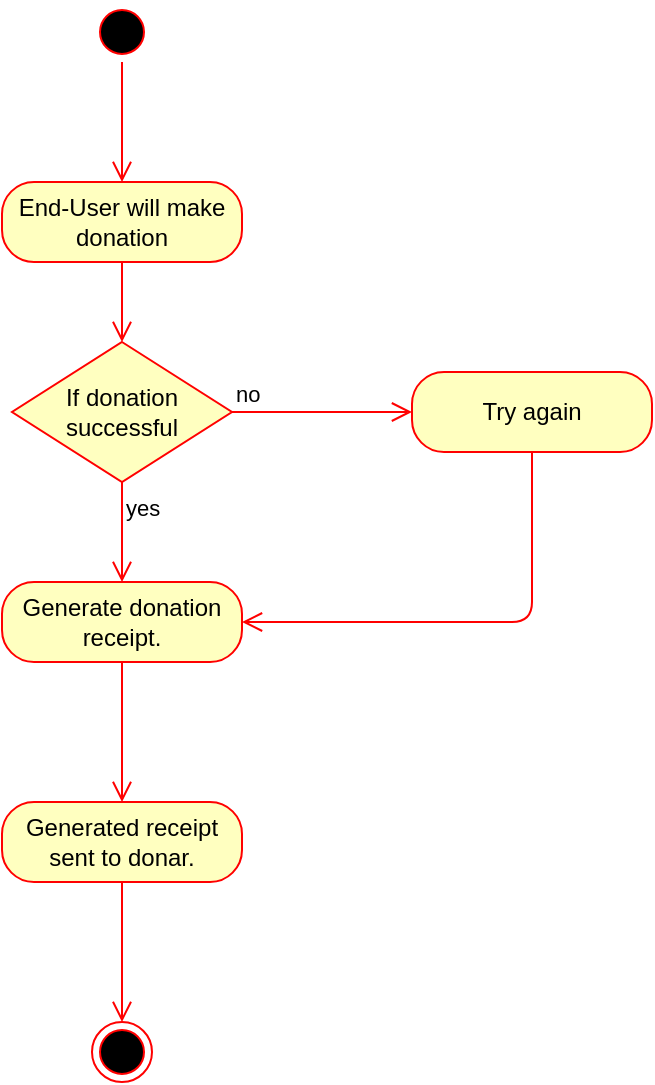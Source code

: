 <mxfile version="14.2.4" type="embed">
    <diagram id="BgYYfruZhHDLIGuPfXq3" name="Page-1">
        <mxGraphModel dx="1058" dy="518" grid="1" gridSize="10" guides="1" tooltips="1" connect="1" arrows="1" fold="1" page="1" pageScale="1" pageWidth="850" pageHeight="1100" math="0" shadow="0">
            <root>
                <mxCell id="0"/>
                <mxCell id="1" parent="0"/>
                <mxCell id="2" value="" style="ellipse;html=1;shape=startState;fillColor=#000000;strokeColor=#ff0000;" parent="1" vertex="1">
                    <mxGeometry x="380" y="40" width="30" height="30" as="geometry"/>
                </mxCell>
                <mxCell id="3" value="" style="edgeStyle=orthogonalEdgeStyle;html=1;verticalAlign=bottom;endArrow=open;endSize=8;strokeColor=#ff0000;exitX=0.5;exitY=1;exitDx=0;exitDy=0;" parent="1" source="2" target="4" edge="1">
                    <mxGeometry relative="1" as="geometry">
                        <mxPoint x="395" y="130" as="targetPoint"/>
                    </mxGeometry>
                </mxCell>
                <mxCell id="4" value="End-User will make donation" style="rounded=1;whiteSpace=wrap;html=1;arcSize=40;fontColor=#000000;fillColor=#ffffc0;strokeColor=#ff0000;" parent="1" vertex="1">
                    <mxGeometry x="335" y="130" width="120" height="40" as="geometry"/>
                </mxCell>
                <mxCell id="5" value="" style="edgeStyle=orthogonalEdgeStyle;html=1;verticalAlign=bottom;endArrow=open;endSize=8;strokeColor=#ff0000;" parent="1" source="4" edge="1">
                    <mxGeometry relative="1" as="geometry">
                        <mxPoint x="395" y="210" as="targetPoint"/>
                    </mxGeometry>
                </mxCell>
                <mxCell id="6" value="If donation successful" style="rhombus;whiteSpace=wrap;html=1;fillColor=#ffffc0;strokeColor=#ff0000;" vertex="1" parent="1">
                    <mxGeometry x="340" y="210" width="110" height="70" as="geometry"/>
                </mxCell>
                <mxCell id="7" value="no" style="edgeStyle=orthogonalEdgeStyle;html=1;align=left;verticalAlign=bottom;endArrow=open;endSize=8;strokeColor=#ff0000;entryX=0;entryY=0.5;entryDx=0;entryDy=0;" edge="1" source="6" parent="1" target="13">
                    <mxGeometry x="-1" relative="1" as="geometry">
                        <mxPoint x="530" y="245" as="targetPoint"/>
                    </mxGeometry>
                </mxCell>
                <mxCell id="8" value="yes" style="edgeStyle=orthogonalEdgeStyle;html=1;align=left;verticalAlign=top;endArrow=open;endSize=8;strokeColor=#ff0000;entryX=0.5;entryY=0;entryDx=0;entryDy=0;" edge="1" source="6" parent="1" target="15">
                    <mxGeometry x="-1" relative="1" as="geometry">
                        <mxPoint x="395" y="330" as="targetPoint"/>
                    </mxGeometry>
                </mxCell>
                <mxCell id="13" value="Try again" style="rounded=1;whiteSpace=wrap;html=1;arcSize=40;fontColor=#000000;fillColor=#ffffc0;strokeColor=#ff0000;" vertex="1" parent="1">
                    <mxGeometry x="540" y="225" width="120" height="40" as="geometry"/>
                </mxCell>
                <mxCell id="14" value="" style="edgeStyle=orthogonalEdgeStyle;html=1;verticalAlign=bottom;endArrow=open;endSize=8;strokeColor=#ff0000;entryX=1;entryY=0.5;entryDx=0;entryDy=0;" edge="1" source="13" parent="1" target="15">
                    <mxGeometry relative="1" as="geometry">
                        <mxPoint x="600" y="330" as="targetPoint"/>
                        <Array as="points">
                            <mxPoint x="600" y="350"/>
                        </Array>
                    </mxGeometry>
                </mxCell>
                <mxCell id="15" value="Generate donation receipt." style="rounded=1;whiteSpace=wrap;html=1;arcSize=40;fontColor=#000000;fillColor=#ffffc0;strokeColor=#ff0000;" vertex="1" parent="1">
                    <mxGeometry x="335" y="330" width="120" height="40" as="geometry"/>
                </mxCell>
                <mxCell id="16" value="" style="edgeStyle=orthogonalEdgeStyle;html=1;verticalAlign=bottom;endArrow=open;endSize=8;strokeColor=#ff0000;entryX=0.5;entryY=0;entryDx=0;entryDy=0;" edge="1" source="15" parent="1" target="17">
                    <mxGeometry relative="1" as="geometry">
                        <mxPoint x="395" y="440" as="targetPoint"/>
                    </mxGeometry>
                </mxCell>
                <mxCell id="17" value="Generated receipt sent to donar." style="rounded=1;whiteSpace=wrap;html=1;arcSize=40;fontColor=#000000;fillColor=#ffffc0;strokeColor=#ff0000;" vertex="1" parent="1">
                    <mxGeometry x="335" y="440" width="120" height="40" as="geometry"/>
                </mxCell>
                <mxCell id="18" value="" style="edgeStyle=orthogonalEdgeStyle;html=1;verticalAlign=bottom;endArrow=open;endSize=8;strokeColor=#ff0000;entryX=0.5;entryY=0;entryDx=0;entryDy=0;" edge="1" source="17" parent="1" target="19">
                    <mxGeometry relative="1" as="geometry">
                        <mxPoint x="395" y="540" as="targetPoint"/>
                    </mxGeometry>
                </mxCell>
                <mxCell id="19" value="" style="ellipse;html=1;shape=endState;fillColor=#000000;strokeColor=#ff0000;" vertex="1" parent="1">
                    <mxGeometry x="380" y="550" width="30" height="30" as="geometry"/>
                </mxCell>
            </root>
        </mxGraphModel>
    </diagram>
</mxfile>